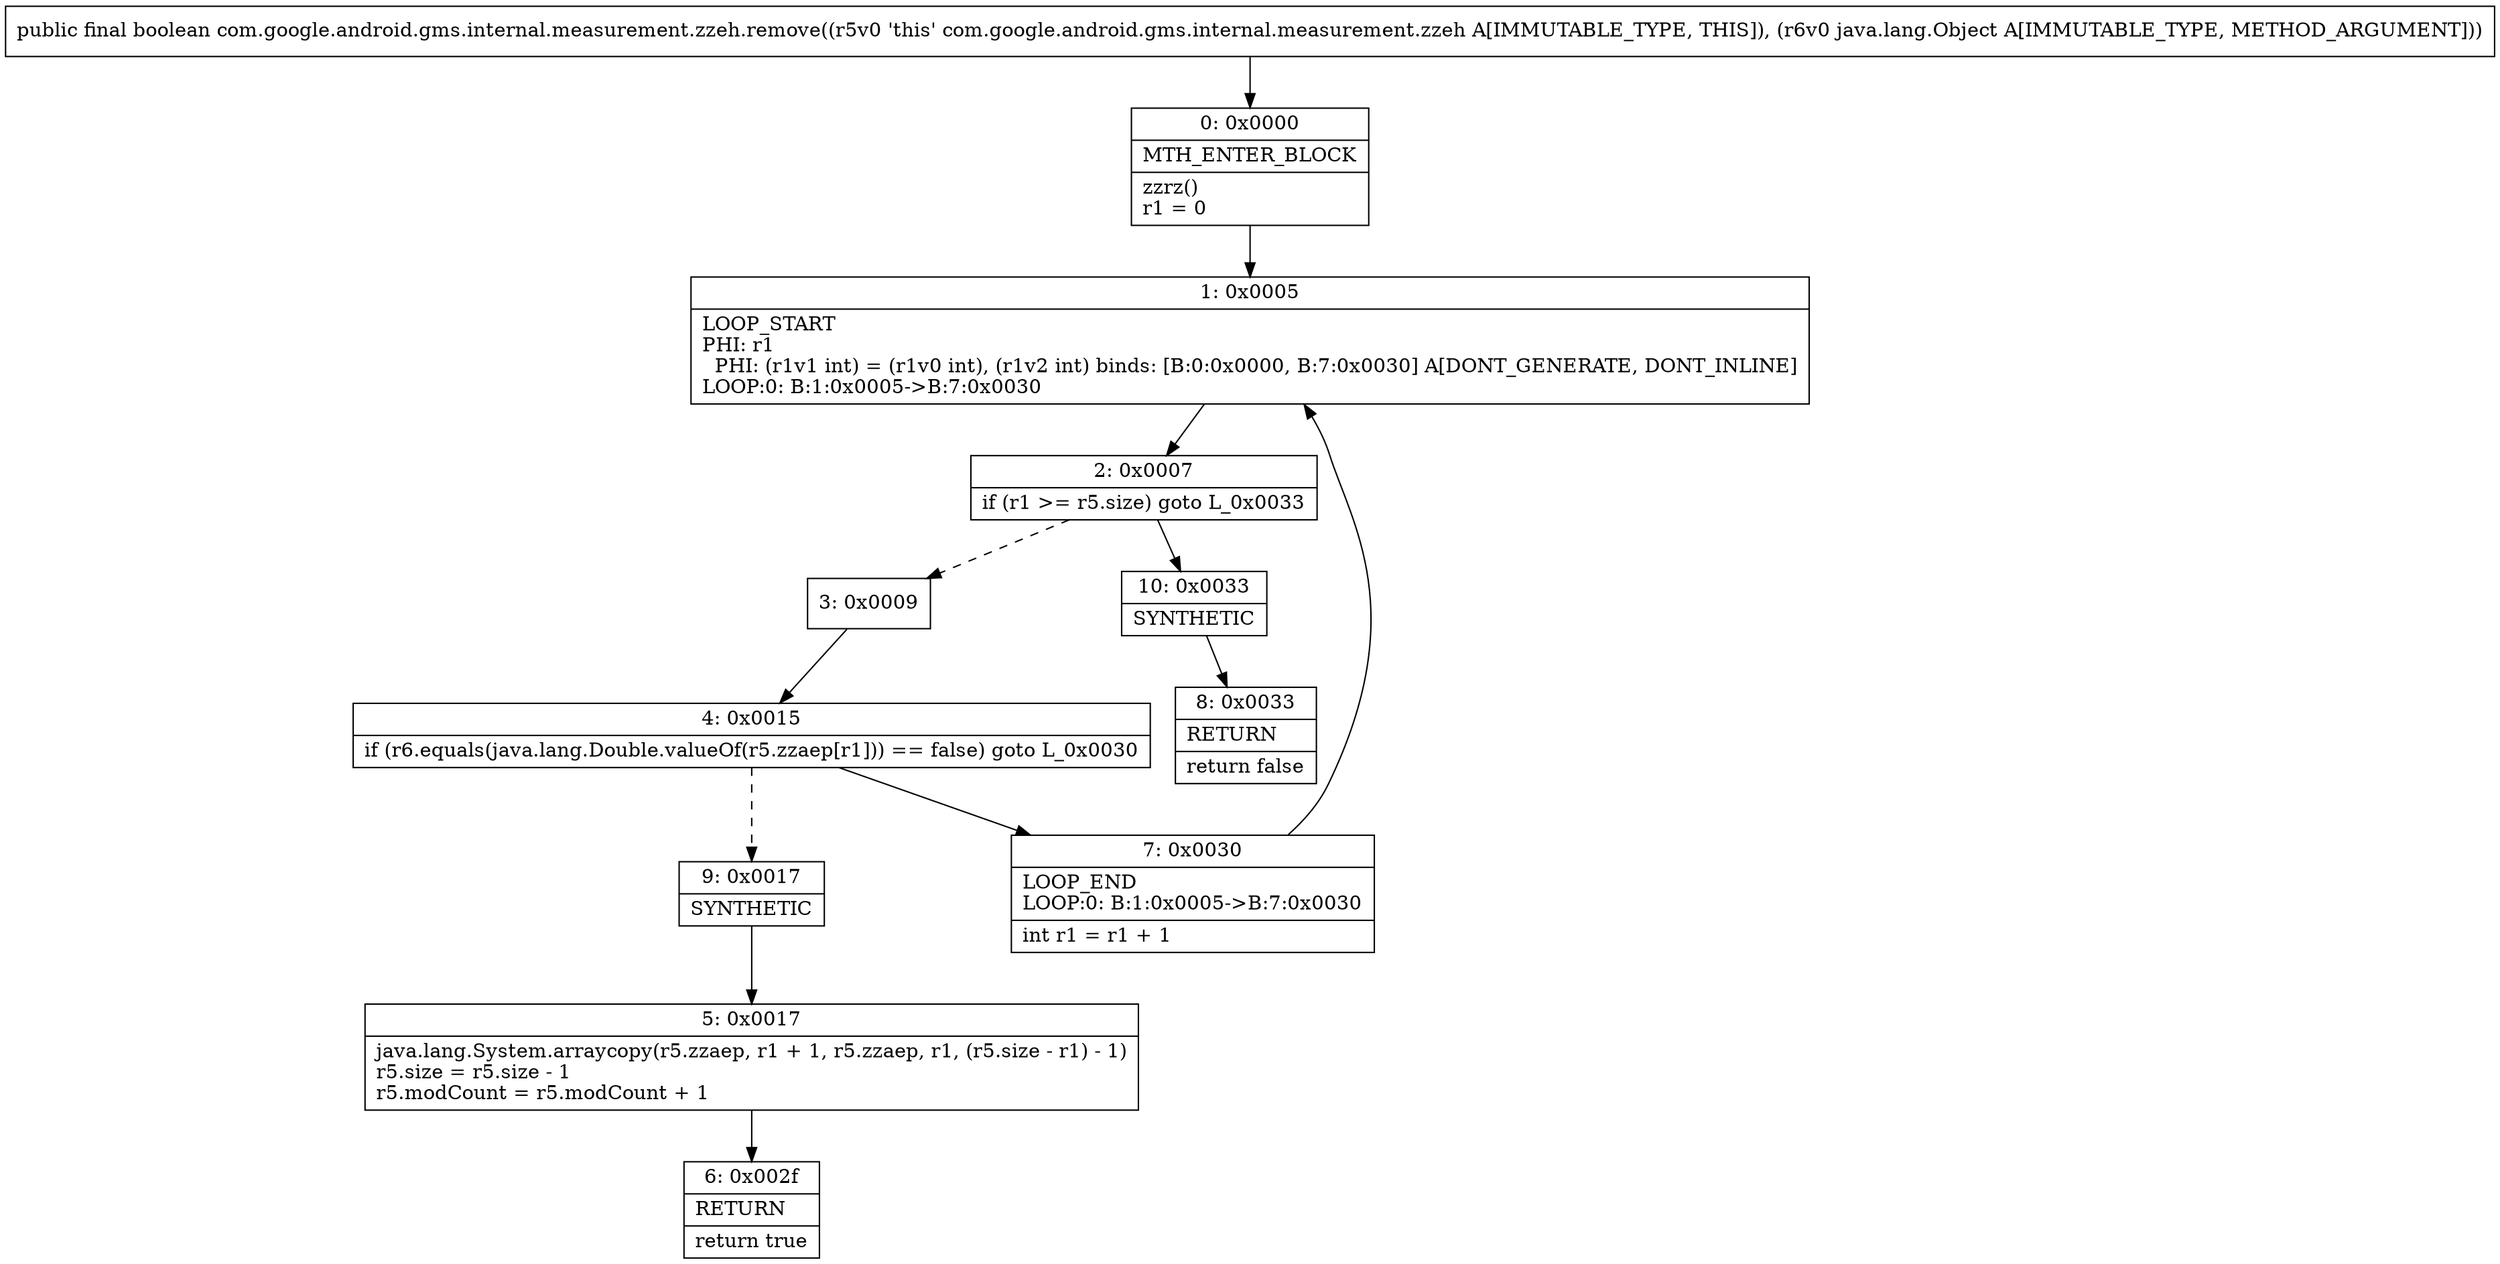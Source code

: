 digraph "CFG forcom.google.android.gms.internal.measurement.zzeh.remove(Ljava\/lang\/Object;)Z" {
Node_0 [shape=record,label="{0\:\ 0x0000|MTH_ENTER_BLOCK\l|zzrz()\lr1 = 0\l}"];
Node_1 [shape=record,label="{1\:\ 0x0005|LOOP_START\lPHI: r1 \l  PHI: (r1v1 int) = (r1v0 int), (r1v2 int) binds: [B:0:0x0000, B:7:0x0030] A[DONT_GENERATE, DONT_INLINE]\lLOOP:0: B:1:0x0005\-\>B:7:0x0030\l}"];
Node_2 [shape=record,label="{2\:\ 0x0007|if (r1 \>= r5.size) goto L_0x0033\l}"];
Node_3 [shape=record,label="{3\:\ 0x0009}"];
Node_4 [shape=record,label="{4\:\ 0x0015|if (r6.equals(java.lang.Double.valueOf(r5.zzaep[r1])) == false) goto L_0x0030\l}"];
Node_5 [shape=record,label="{5\:\ 0x0017|java.lang.System.arraycopy(r5.zzaep, r1 + 1, r5.zzaep, r1, (r5.size \- r1) \- 1)\lr5.size = r5.size \- 1\lr5.modCount = r5.modCount + 1\l}"];
Node_6 [shape=record,label="{6\:\ 0x002f|RETURN\l|return true\l}"];
Node_7 [shape=record,label="{7\:\ 0x0030|LOOP_END\lLOOP:0: B:1:0x0005\-\>B:7:0x0030\l|int r1 = r1 + 1\l}"];
Node_8 [shape=record,label="{8\:\ 0x0033|RETURN\l|return false\l}"];
Node_9 [shape=record,label="{9\:\ 0x0017|SYNTHETIC\l}"];
Node_10 [shape=record,label="{10\:\ 0x0033|SYNTHETIC\l}"];
MethodNode[shape=record,label="{public final boolean com.google.android.gms.internal.measurement.zzeh.remove((r5v0 'this' com.google.android.gms.internal.measurement.zzeh A[IMMUTABLE_TYPE, THIS]), (r6v0 java.lang.Object A[IMMUTABLE_TYPE, METHOD_ARGUMENT])) }"];
MethodNode -> Node_0;
Node_0 -> Node_1;
Node_1 -> Node_2;
Node_2 -> Node_3[style=dashed];
Node_2 -> Node_10;
Node_3 -> Node_4;
Node_4 -> Node_7;
Node_4 -> Node_9[style=dashed];
Node_5 -> Node_6;
Node_7 -> Node_1;
Node_9 -> Node_5;
Node_10 -> Node_8;
}

